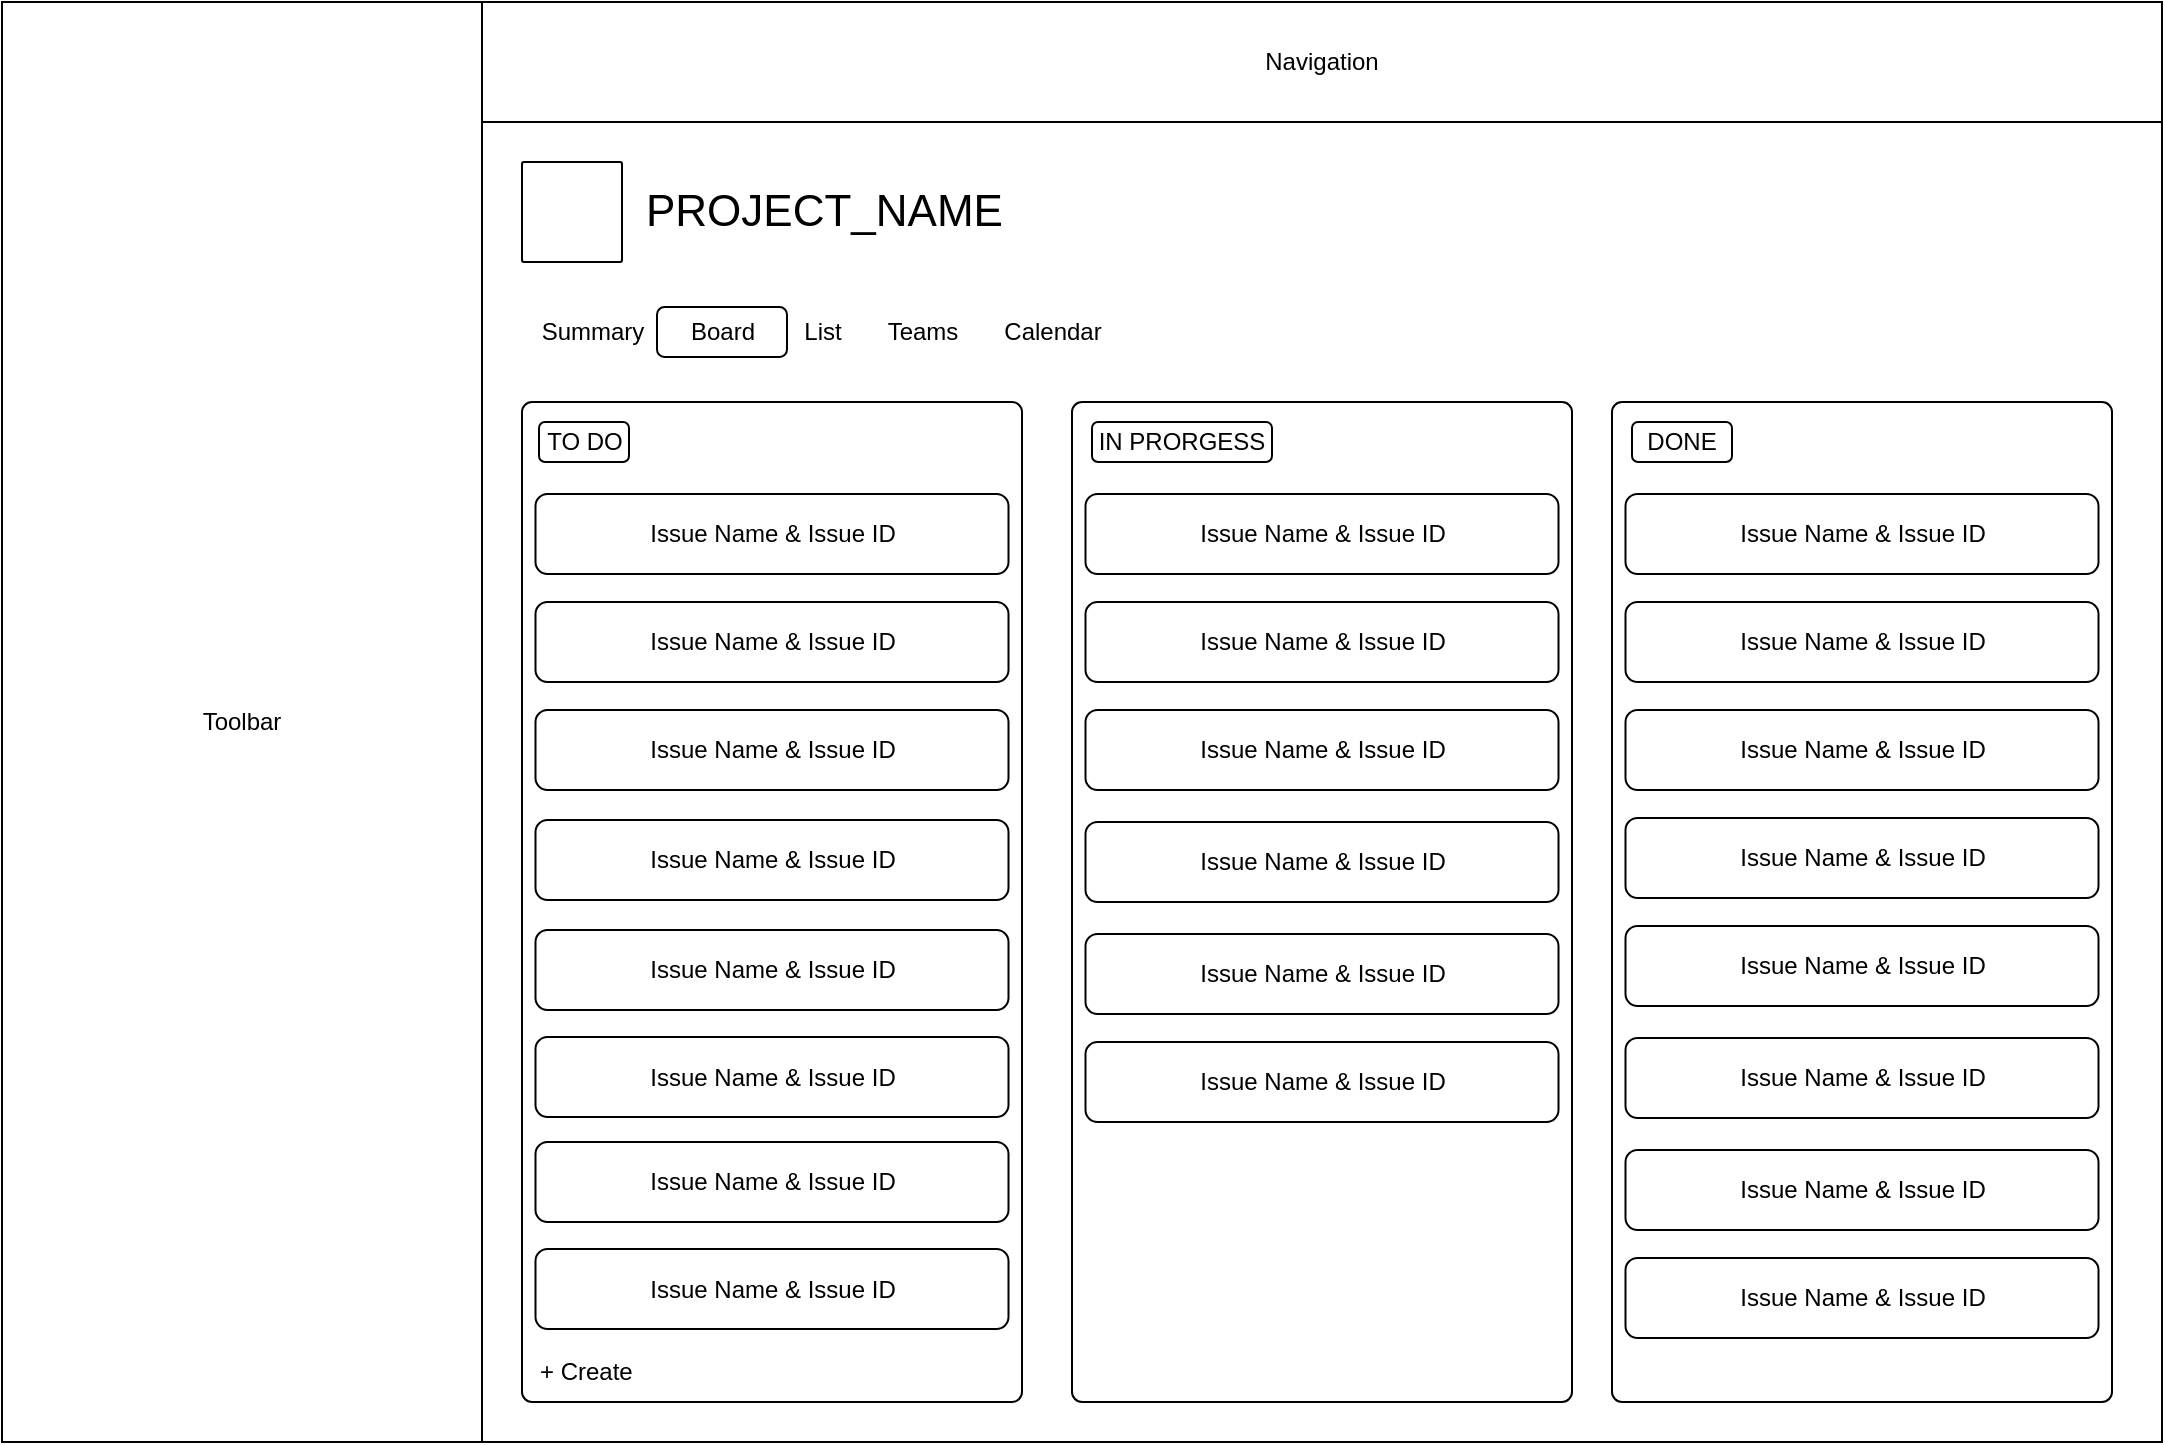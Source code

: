 <mxfile>
    <diagram id="ezGQYY76CnPRP2FsOGGO" name="Page-1">
        <mxGraphModel dx="1631" dy="916" grid="1" gridSize="10" guides="1" tooltips="1" connect="1" arrows="1" fold="1" page="1" pageScale="1" pageWidth="1169" pageHeight="827" math="0" shadow="0">
            <root>
                <mxCell id="0"/>
                <mxCell id="1" parent="0"/>
                <mxCell id="2" value="Toolbar" style="rounded=0;whiteSpace=wrap;html=1;" parent="1" vertex="1">
                    <mxGeometry x="45" y="40" width="240" height="720" as="geometry"/>
                </mxCell>
                <mxCell id="3" value="Navigation" style="rounded=0;whiteSpace=wrap;html=1;" parent="1" vertex="1">
                    <mxGeometry x="285" y="40" width="840" height="60" as="geometry"/>
                </mxCell>
                <mxCell id="4" value="" style="rounded=0;whiteSpace=wrap;html=1;" parent="1" vertex="1">
                    <mxGeometry x="285" y="100" width="840" height="660" as="geometry"/>
                </mxCell>
                <mxCell id="5" value="" style="rounded=1;whiteSpace=wrap;html=1;arcSize=2;fillStyle=hatch;gradientColor=none;fillColor=#FFFFFF;" parent="1" vertex="1">
                    <mxGeometry x="305" y="120" width="50" height="50" as="geometry"/>
                </mxCell>
                <mxCell id="7" value="&lt;font style=&quot;font-size: 22px;&quot;&gt;PROJECT_NAME&lt;/font&gt;" style="rounded=0;whiteSpace=wrap;html=1;fillStyle=auto;fillColor=none;gradientColor=none;align=left;strokeColor=none;fontSize=22;verticalAlign=middle;" parent="1" vertex="1">
                    <mxGeometry x="365" y="120" width="170" height="50" as="geometry"/>
                </mxCell>
                <mxCell id="55" value="Summary" style="text;html=1;align=center;verticalAlign=middle;resizable=0;points=[];autosize=1;strokeColor=none;fillColor=none;" vertex="1" parent="1">
                    <mxGeometry x="305" y="190" width="70" height="30" as="geometry"/>
                </mxCell>
                <mxCell id="56" value="Board" style="text;html=1;align=center;verticalAlign=middle;resizable=0;points=[];autosize=1;strokeColor=none;fillColor=none;" vertex="1" parent="1">
                    <mxGeometry x="375" y="190" width="60" height="30" as="geometry"/>
                </mxCell>
                <mxCell id="57" value="List" style="text;html=1;align=center;verticalAlign=middle;resizable=0;points=[];autosize=1;strokeColor=none;fillColor=none;" vertex="1" parent="1">
                    <mxGeometry x="435" y="190" width="40" height="30" as="geometry"/>
                </mxCell>
                <mxCell id="58" value="Teams" style="text;html=1;align=center;verticalAlign=middle;resizable=0;points=[];autosize=1;strokeColor=none;fillColor=none;" vertex="1" parent="1">
                    <mxGeometry x="475" y="190" width="60" height="30" as="geometry"/>
                </mxCell>
                <mxCell id="59" value="Calendar" style="text;html=1;align=center;verticalAlign=middle;resizable=0;points=[];autosize=1;strokeColor=none;fillColor=none;" vertex="1" parent="1">
                    <mxGeometry x="535" y="190" width="70" height="30" as="geometry"/>
                </mxCell>
                <mxCell id="61" value="" style="rounded=1;whiteSpace=wrap;html=1;arcSize=2;" vertex="1" parent="1">
                    <mxGeometry x="305" y="240" width="250" height="500" as="geometry"/>
                </mxCell>
                <mxCell id="62" value="" style="rounded=1;whiteSpace=wrap;html=1;arcSize=2;" vertex="1" parent="1">
                    <mxGeometry x="580" y="240" width="250" height="500" as="geometry"/>
                </mxCell>
                <mxCell id="63" value="" style="rounded=1;whiteSpace=wrap;html=1;arcSize=2;" vertex="1" parent="1">
                    <mxGeometry x="850" y="240" width="250" height="500" as="geometry"/>
                </mxCell>
                <mxCell id="64" value="TO DO" style="rounded=1;whiteSpace=wrap;html=1;" vertex="1" parent="1">
                    <mxGeometry x="313.5" y="250" width="45" height="20" as="geometry"/>
                </mxCell>
                <mxCell id="65" value="IN PRORGESS" style="rounded=1;whiteSpace=wrap;html=1;" vertex="1" parent="1">
                    <mxGeometry x="590" y="250" width="90" height="20" as="geometry"/>
                </mxCell>
                <mxCell id="66" value="DONE" style="rounded=1;whiteSpace=wrap;html=1;" vertex="1" parent="1">
                    <mxGeometry x="860" y="250" width="50" height="20" as="geometry"/>
                </mxCell>
                <mxCell id="68" value="+ Create" style="text;html=1;align=left;verticalAlign=middle;resizable=0;points=[];autosize=1;strokeColor=none;fillColor=none;" vertex="1" parent="1">
                    <mxGeometry x="311.75" y="710" width="70" height="30" as="geometry"/>
                </mxCell>
                <mxCell id="69" value="Issue Name &amp;amp; Issue ID" style="rounded=1;whiteSpace=wrap;html=1;fillStyle=hatch;fillColor=#FFFFFF;" vertex="1" parent="1">
                    <mxGeometry x="311.75" y="286" width="236.5" height="40" as="geometry"/>
                </mxCell>
                <mxCell id="70" value="Issue Name &amp;amp; Issue ID" style="rounded=1;whiteSpace=wrap;html=1;fillStyle=hatch;fillColor=#FFFFFF;" vertex="1" parent="1">
                    <mxGeometry x="311.75" y="340" width="236.5" height="40" as="geometry"/>
                </mxCell>
                <mxCell id="71" value="Issue Name &amp;amp; Issue ID" style="rounded=1;whiteSpace=wrap;html=1;fillStyle=hatch;fillColor=#FFFFFF;" vertex="1" parent="1">
                    <mxGeometry x="311.75" y="394" width="236.5" height="40" as="geometry"/>
                </mxCell>
                <mxCell id="72" value="Issue Name &amp;amp; Issue ID" style="rounded=1;whiteSpace=wrap;html=1;fillStyle=hatch;fillColor=#FFFFFF;" vertex="1" parent="1">
                    <mxGeometry x="586.75" y="286" width="236.5" height="40" as="geometry"/>
                </mxCell>
                <mxCell id="73" value="Issue Name &amp;amp; Issue ID" style="rounded=1;whiteSpace=wrap;html=1;fillStyle=hatch;fillColor=#FFFFFF;" vertex="1" parent="1">
                    <mxGeometry x="586.75" y="340" width="236.5" height="40" as="geometry"/>
                </mxCell>
                <mxCell id="74" value="Issue Name &amp;amp; Issue ID" style="rounded=1;whiteSpace=wrap;html=1;fillStyle=hatch;fillColor=#FFFFFF;" vertex="1" parent="1">
                    <mxGeometry x="586.75" y="394" width="236.5" height="40" as="geometry"/>
                </mxCell>
                <mxCell id="75" value="Issue Name &amp;amp; Issue ID" style="rounded=1;whiteSpace=wrap;html=1;fillStyle=hatch;fillColor=#FFFFFF;" vertex="1" parent="1">
                    <mxGeometry x="586.75" y="450" width="236.5" height="40" as="geometry"/>
                </mxCell>
                <mxCell id="76" value="Issue Name &amp;amp; Issue ID" style="rounded=1;whiteSpace=wrap;html=1;fillStyle=hatch;fillColor=#FFFFFF;" vertex="1" parent="1">
                    <mxGeometry x="856.75" y="286" width="236.5" height="40" as="geometry"/>
                </mxCell>
                <mxCell id="77" value="Issue Name &amp;amp; Issue ID" style="rounded=1;whiteSpace=wrap;html=1;fillStyle=hatch;fillColor=#FFFFFF;" vertex="1" parent="1">
                    <mxGeometry x="856.75" y="340" width="236.5" height="40" as="geometry"/>
                </mxCell>
                <mxCell id="78" value="Issue Name &amp;amp; Issue ID" style="rounded=1;whiteSpace=wrap;html=1;fillStyle=hatch;fillColor=#FFFFFF;" vertex="1" parent="1">
                    <mxGeometry x="311.75" y="449" width="236.5" height="40" as="geometry"/>
                </mxCell>
                <mxCell id="79" value="Issue Name &amp;amp; Issue ID" style="rounded=1;whiteSpace=wrap;html=1;fillStyle=hatch;fillColor=#FFFFFF;" vertex="1" parent="1">
                    <mxGeometry x="311.75" y="504" width="236.5" height="40" as="geometry"/>
                </mxCell>
                <mxCell id="80" value="Issue Name &amp;amp; Issue ID" style="rounded=1;whiteSpace=wrap;html=1;fillStyle=hatch;fillColor=#FFFFFF;" vertex="1" parent="1">
                    <mxGeometry x="311.75" y="557.5" width="236.5" height="40" as="geometry"/>
                </mxCell>
                <mxCell id="83" value="Issue Name &amp;amp; Issue ID" style="rounded=1;whiteSpace=wrap;html=1;fillStyle=hatch;fillColor=#FFFFFF;" vertex="1" parent="1">
                    <mxGeometry x="311.75" y="610" width="236.5" height="40" as="geometry"/>
                </mxCell>
                <mxCell id="84" value="Issue Name &amp;amp; Issue ID" style="rounded=1;whiteSpace=wrap;html=1;fillStyle=hatch;fillColor=#FFFFFF;" vertex="1" parent="1">
                    <mxGeometry x="311.75" y="663.5" width="236.5" height="40" as="geometry"/>
                </mxCell>
                <mxCell id="85" value="Issue Name &amp;amp; Issue ID" style="rounded=1;whiteSpace=wrap;html=1;fillStyle=hatch;fillColor=#FFFFFF;" vertex="1" parent="1">
                    <mxGeometry x="586.75" y="506" width="236.5" height="40" as="geometry"/>
                </mxCell>
                <mxCell id="86" value="Issue Name &amp;amp; Issue ID" style="rounded=1;whiteSpace=wrap;html=1;fillStyle=hatch;fillColor=#FFFFFF;" vertex="1" parent="1">
                    <mxGeometry x="586.75" y="560" width="236.5" height="40" as="geometry"/>
                </mxCell>
                <mxCell id="89" value="Issue Name &amp;amp; Issue ID" style="rounded=1;whiteSpace=wrap;html=1;fillStyle=hatch;fillColor=#FFFFFF;" vertex="1" parent="1">
                    <mxGeometry x="856.75" y="394" width="236.5" height="40" as="geometry"/>
                </mxCell>
                <mxCell id="90" value="Issue Name &amp;amp; Issue ID" style="rounded=1;whiteSpace=wrap;html=1;fillStyle=hatch;fillColor=#FFFFFF;" vertex="1" parent="1">
                    <mxGeometry x="856.75" y="448" width="236.5" height="40" as="geometry"/>
                </mxCell>
                <mxCell id="91" value="Issue Name &amp;amp; Issue ID" style="rounded=1;whiteSpace=wrap;html=1;fillStyle=hatch;fillColor=#FFFFFF;" vertex="1" parent="1">
                    <mxGeometry x="856.75" y="502" width="236.5" height="40" as="geometry"/>
                </mxCell>
                <mxCell id="92" value="Issue Name &amp;amp; Issue ID" style="rounded=1;whiteSpace=wrap;html=1;fillStyle=hatch;fillColor=#FFFFFF;" vertex="1" parent="1">
                    <mxGeometry x="856.75" y="558" width="236.5" height="40" as="geometry"/>
                </mxCell>
                <mxCell id="93" value="Issue Name &amp;amp; Issue ID" style="rounded=1;whiteSpace=wrap;html=1;fillStyle=hatch;fillColor=#FFFFFF;" vertex="1" parent="1">
                    <mxGeometry x="856.75" y="614" width="236.5" height="40" as="geometry"/>
                </mxCell>
                <mxCell id="94" value="Issue Name &amp;amp; Issue ID" style="rounded=1;whiteSpace=wrap;html=1;fillStyle=hatch;fillColor=#FFFFFF;" vertex="1" parent="1">
                    <mxGeometry x="856.75" y="668" width="236.5" height="40" as="geometry"/>
                </mxCell>
                <mxCell id="95" value="" style="rounded=1;whiteSpace=wrap;html=1;fillStyle=auto;fillColor=none;" vertex="1" parent="1">
                    <mxGeometry x="372.5" y="192.5" width="65" height="25" as="geometry"/>
                </mxCell>
            </root>
        </mxGraphModel>
    </diagram>
</mxfile>